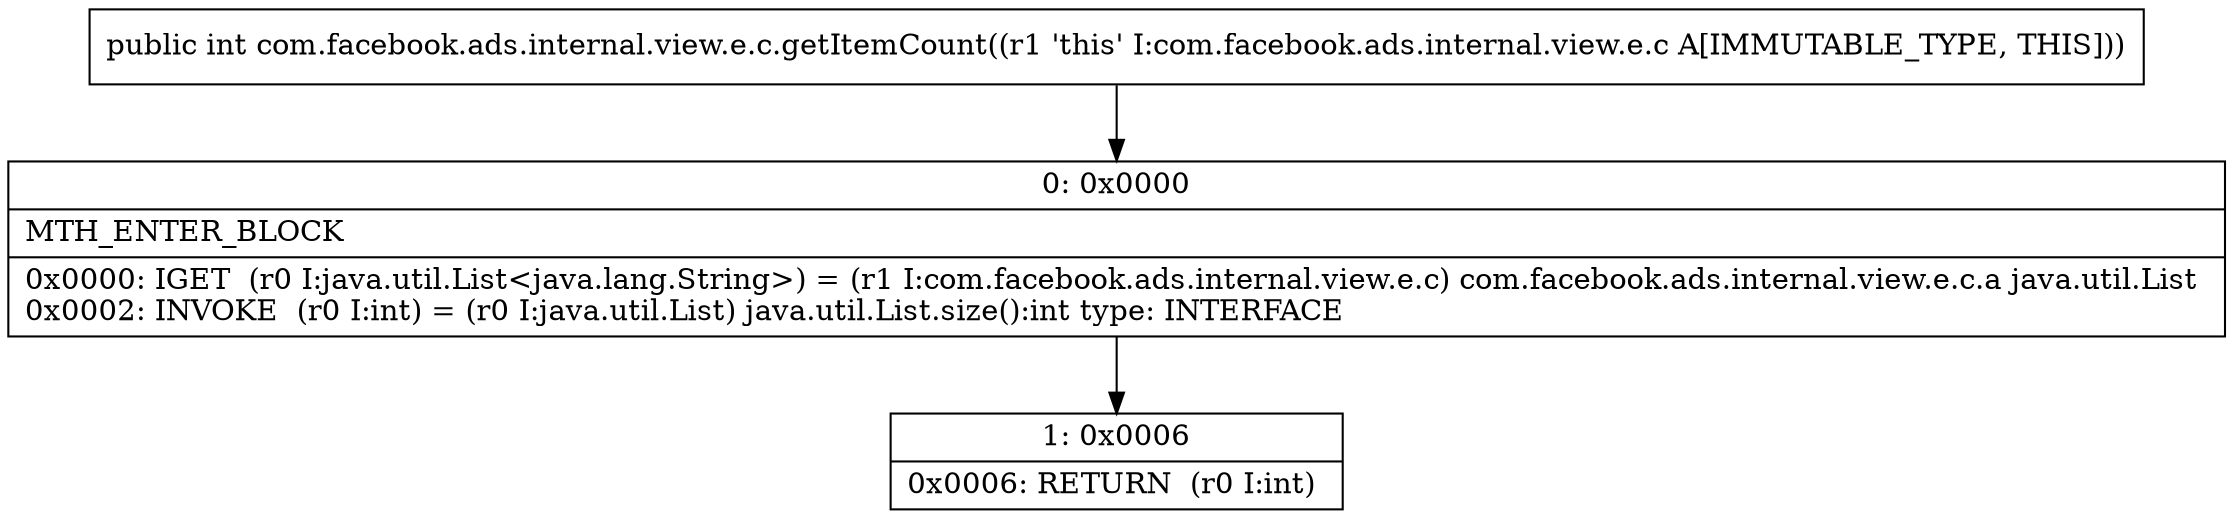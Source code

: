 digraph "CFG forcom.facebook.ads.internal.view.e.c.getItemCount()I" {
Node_0 [shape=record,label="{0\:\ 0x0000|MTH_ENTER_BLOCK\l|0x0000: IGET  (r0 I:java.util.List\<java.lang.String\>) = (r1 I:com.facebook.ads.internal.view.e.c) com.facebook.ads.internal.view.e.c.a java.util.List \l0x0002: INVOKE  (r0 I:int) = (r0 I:java.util.List) java.util.List.size():int type: INTERFACE \l}"];
Node_1 [shape=record,label="{1\:\ 0x0006|0x0006: RETURN  (r0 I:int) \l}"];
MethodNode[shape=record,label="{public int com.facebook.ads.internal.view.e.c.getItemCount((r1 'this' I:com.facebook.ads.internal.view.e.c A[IMMUTABLE_TYPE, THIS])) }"];
MethodNode -> Node_0;
Node_0 -> Node_1;
}

